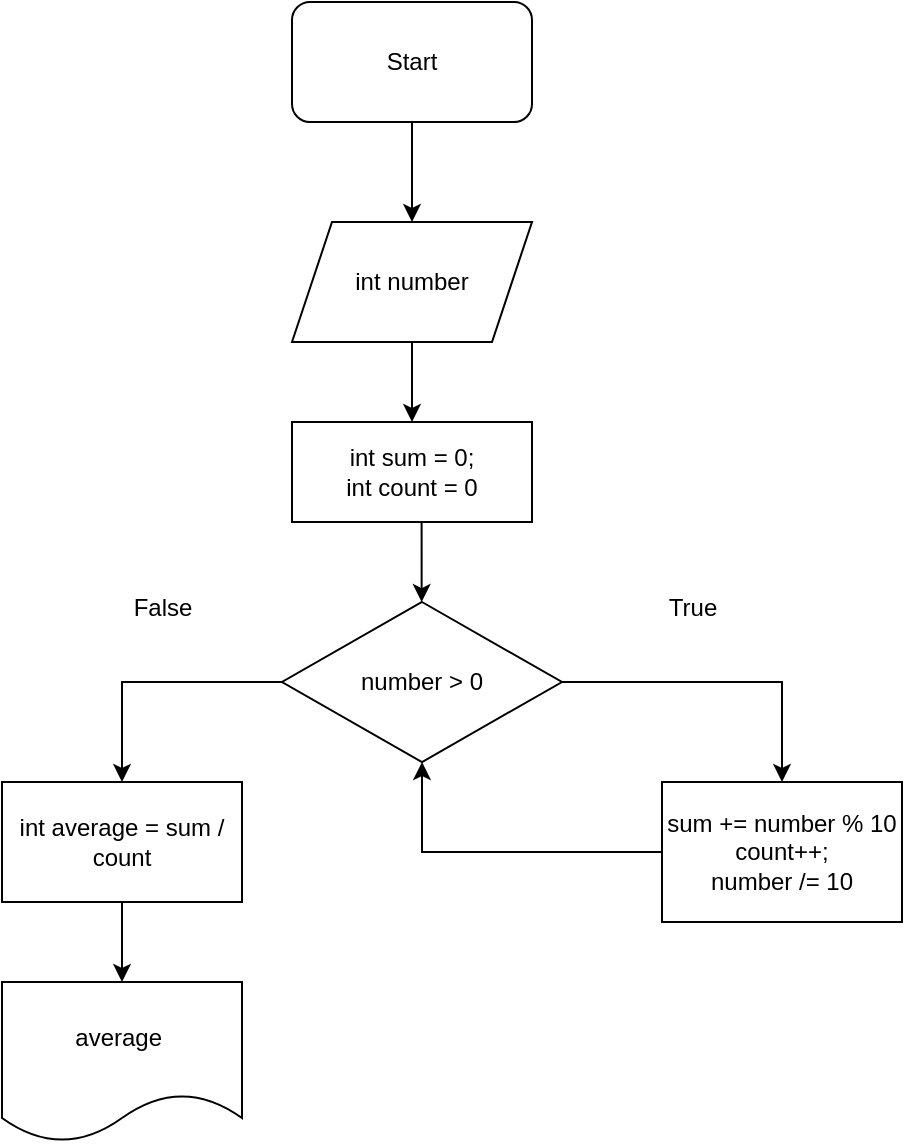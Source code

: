 <mxfile version="24.7.17">
  <diagram name="Page-1" id="yjpt2bn9am510HvSyBFy">
    <mxGraphModel dx="1195" dy="650" grid="1" gridSize="10" guides="1" tooltips="1" connect="1" arrows="1" fold="1" page="1" pageScale="1" pageWidth="850" pageHeight="1100" math="0" shadow="0">
      <root>
        <mxCell id="0" />
        <mxCell id="1" parent="0" />
        <mxCell id="V9rgs4aw34ED6E-Rs0Sx-21" style="edgeStyle=orthogonalEdgeStyle;rounded=0;orthogonalLoop=1;jettySize=auto;html=1;" edge="1" parent="1" source="V9rgs4aw34ED6E-Rs0Sx-1" target="V9rgs4aw34ED6E-Rs0Sx-2">
          <mxGeometry relative="1" as="geometry" />
        </mxCell>
        <mxCell id="V9rgs4aw34ED6E-Rs0Sx-1" value="Start" style="rounded=1;whiteSpace=wrap;html=1;" vertex="1" parent="1">
          <mxGeometry x="365" y="70" width="120" height="60" as="geometry" />
        </mxCell>
        <mxCell id="V9rgs4aw34ED6E-Rs0Sx-20" style="edgeStyle=orthogonalEdgeStyle;rounded=0;orthogonalLoop=1;jettySize=auto;html=1;" edge="1" parent="1" source="V9rgs4aw34ED6E-Rs0Sx-2" target="V9rgs4aw34ED6E-Rs0Sx-6">
          <mxGeometry relative="1" as="geometry" />
        </mxCell>
        <mxCell id="V9rgs4aw34ED6E-Rs0Sx-2" value="int number" style="shape=parallelogram;perimeter=parallelogramPerimeter;whiteSpace=wrap;html=1;fixedSize=1;" vertex="1" parent="1">
          <mxGeometry x="365" y="180" width="120" height="60" as="geometry" />
        </mxCell>
        <mxCell id="V9rgs4aw34ED6E-Rs0Sx-14" style="edgeStyle=orthogonalEdgeStyle;rounded=0;orthogonalLoop=1;jettySize=auto;html=1;" edge="1" parent="1" source="V9rgs4aw34ED6E-Rs0Sx-4" target="V9rgs4aw34ED6E-Rs0Sx-5">
          <mxGeometry relative="1" as="geometry" />
        </mxCell>
        <mxCell id="V9rgs4aw34ED6E-Rs0Sx-4" value="&lt;div&gt;sum += number % 10&lt;/div&gt;&lt;div&gt;count++;&lt;/div&gt;number /= 10" style="rounded=0;whiteSpace=wrap;html=1;" vertex="1" parent="1">
          <mxGeometry x="550" y="460" width="120" height="70" as="geometry" />
        </mxCell>
        <mxCell id="V9rgs4aw34ED6E-Rs0Sx-12" style="edgeStyle=orthogonalEdgeStyle;rounded=0;orthogonalLoop=1;jettySize=auto;html=1;entryX=0.5;entryY=0;entryDx=0;entryDy=0;" edge="1" parent="1" source="V9rgs4aw34ED6E-Rs0Sx-5" target="V9rgs4aw34ED6E-Rs0Sx-4">
          <mxGeometry relative="1" as="geometry">
            <mxPoint x="610" y="410" as="targetPoint" />
          </mxGeometry>
        </mxCell>
        <mxCell id="V9rgs4aw34ED6E-Rs0Sx-15" style="edgeStyle=orthogonalEdgeStyle;rounded=0;orthogonalLoop=1;jettySize=auto;html=1;" edge="1" parent="1" source="V9rgs4aw34ED6E-Rs0Sx-5" target="V9rgs4aw34ED6E-Rs0Sx-10">
          <mxGeometry relative="1" as="geometry" />
        </mxCell>
        <mxCell id="V9rgs4aw34ED6E-Rs0Sx-5" value="number &amp;gt; 0" style="rhombus;whiteSpace=wrap;html=1;" vertex="1" parent="1">
          <mxGeometry x="360" y="370" width="140" height="80" as="geometry" />
        </mxCell>
        <mxCell id="V9rgs4aw34ED6E-Rs0Sx-19" style="edgeStyle=orthogonalEdgeStyle;rounded=0;orthogonalLoop=1;jettySize=auto;html=1;" edge="1" parent="1">
          <mxGeometry relative="1" as="geometry">
            <mxPoint x="429.83" y="322" as="sourcePoint" />
            <mxPoint x="429.83" y="370.004" as="targetPoint" />
            <Array as="points">
              <mxPoint x="429.83" y="324" />
            </Array>
          </mxGeometry>
        </mxCell>
        <mxCell id="V9rgs4aw34ED6E-Rs0Sx-6" value="int sum = 0;&lt;div&gt;int count = 0&lt;/div&gt;" style="rounded=0;whiteSpace=wrap;html=1;" vertex="1" parent="1">
          <mxGeometry x="365" y="280" width="120" height="50" as="geometry" />
        </mxCell>
        <mxCell id="V9rgs4aw34ED6E-Rs0Sx-9" value="average&amp;nbsp;" style="shape=document;whiteSpace=wrap;html=1;boundedLbl=1;" vertex="1" parent="1">
          <mxGeometry x="220" y="560" width="120" height="80" as="geometry" />
        </mxCell>
        <mxCell id="V9rgs4aw34ED6E-Rs0Sx-16" style="edgeStyle=orthogonalEdgeStyle;rounded=0;orthogonalLoop=1;jettySize=auto;html=1;entryX=0.5;entryY=0;entryDx=0;entryDy=0;" edge="1" parent="1" source="V9rgs4aw34ED6E-Rs0Sx-10" target="V9rgs4aw34ED6E-Rs0Sx-9">
          <mxGeometry relative="1" as="geometry" />
        </mxCell>
        <mxCell id="V9rgs4aw34ED6E-Rs0Sx-10" value="int average = sum / count" style="rounded=0;whiteSpace=wrap;html=1;" vertex="1" parent="1">
          <mxGeometry x="220" y="460" width="120" height="60" as="geometry" />
        </mxCell>
        <mxCell id="V9rgs4aw34ED6E-Rs0Sx-17" value="False" style="text;html=1;align=center;verticalAlign=middle;resizable=0;points=[];autosize=1;strokeColor=none;fillColor=none;" vertex="1" parent="1">
          <mxGeometry x="275" y="358" width="50" height="30" as="geometry" />
        </mxCell>
        <mxCell id="V9rgs4aw34ED6E-Rs0Sx-18" value="True" style="text;html=1;align=center;verticalAlign=middle;resizable=0;points=[];autosize=1;strokeColor=none;fillColor=none;" vertex="1" parent="1">
          <mxGeometry x="540" y="358" width="50" height="30" as="geometry" />
        </mxCell>
      </root>
    </mxGraphModel>
  </diagram>
</mxfile>
